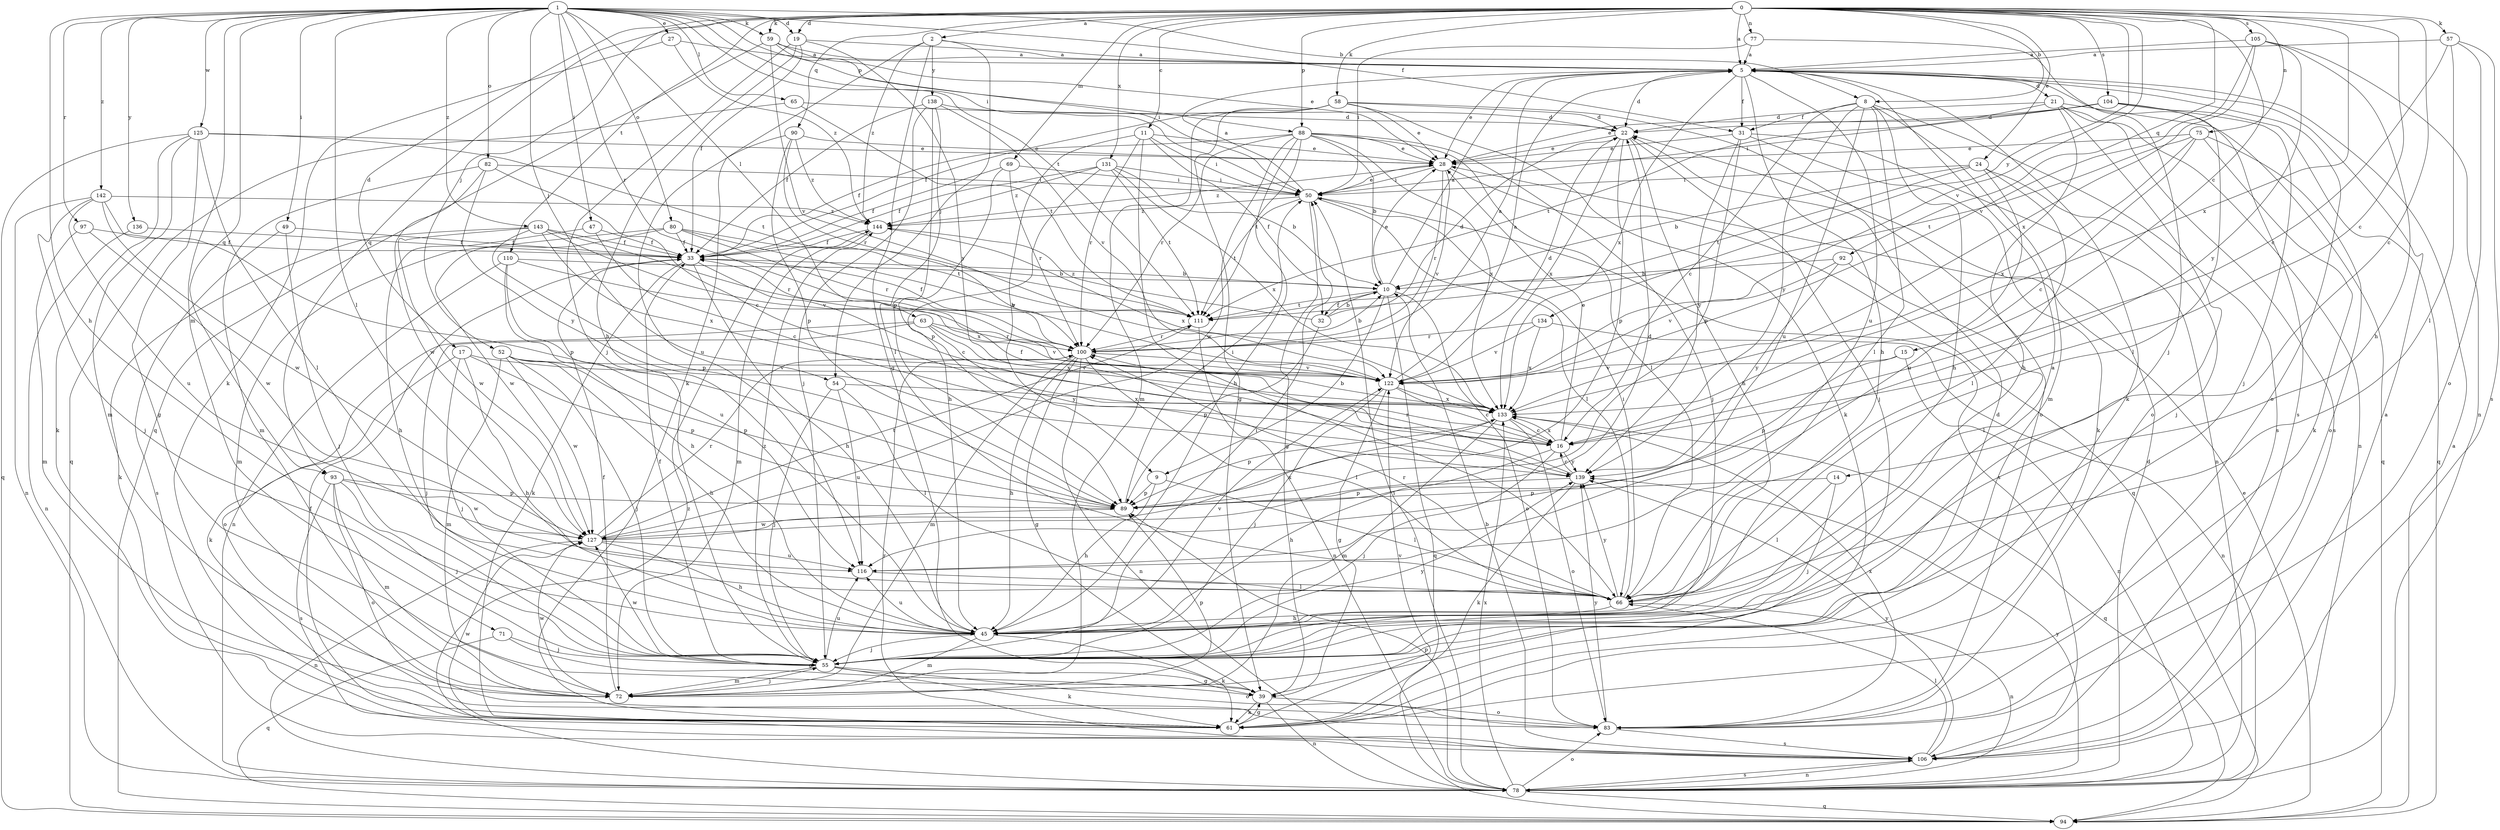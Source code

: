 strict digraph  {
0;
1;
2;
5;
8;
9;
10;
11;
14;
15;
16;
17;
19;
21;
22;
24;
27;
28;
31;
32;
33;
39;
45;
47;
49;
50;
52;
54;
55;
57;
58;
59;
61;
63;
65;
66;
69;
71;
72;
75;
77;
78;
80;
82;
83;
88;
89;
90;
92;
93;
94;
97;
100;
104;
105;
106;
110;
111;
116;
122;
125;
127;
131;
133;
134;
136;
138;
139;
142;
143;
144;
0 -> 2  [label=a];
0 -> 5  [label=a];
0 -> 8  [label=b];
0 -> 11  [label=c];
0 -> 14  [label=c];
0 -> 15  [label=c];
0 -> 16  [label=c];
0 -> 17  [label=d];
0 -> 19  [label=d];
0 -> 24  [label=e];
0 -> 52  [label=j];
0 -> 57  [label=k];
0 -> 58  [label=k];
0 -> 59  [label=k];
0 -> 69  [label=m];
0 -> 75  [label=n];
0 -> 77  [label=n];
0 -> 88  [label=p];
0 -> 90  [label=q];
0 -> 92  [label=q];
0 -> 93  [label=q];
0 -> 104  [label=s];
0 -> 105  [label=s];
0 -> 110  [label=t];
0 -> 122  [label=v];
0 -> 131  [label=x];
0 -> 133  [label=x];
0 -> 134  [label=y];
1 -> 8  [label=b];
1 -> 19  [label=d];
1 -> 27  [label=e];
1 -> 31  [label=f];
1 -> 45  [label=h];
1 -> 47  [label=i];
1 -> 49  [label=i];
1 -> 50  [label=i];
1 -> 54  [label=j];
1 -> 59  [label=k];
1 -> 63  [label=l];
1 -> 65  [label=l];
1 -> 66  [label=l];
1 -> 71  [label=m];
1 -> 80  [label=o];
1 -> 82  [label=o];
1 -> 88  [label=p];
1 -> 93  [label=q];
1 -> 97  [label=r];
1 -> 100  [label=r];
1 -> 111  [label=t];
1 -> 125  [label=w];
1 -> 136  [label=y];
1 -> 142  [label=z];
1 -> 143  [label=z];
2 -> 5  [label=a];
2 -> 39  [label=g];
2 -> 54  [label=j];
2 -> 61  [label=k];
2 -> 138  [label=y];
2 -> 144  [label=z];
5 -> 21  [label=d];
5 -> 22  [label=d];
5 -> 28  [label=e];
5 -> 31  [label=f];
5 -> 45  [label=h];
5 -> 61  [label=k];
5 -> 83  [label=o];
5 -> 106  [label=s];
5 -> 116  [label=u];
5 -> 133  [label=x];
8 -> 16  [label=c];
8 -> 31  [label=f];
8 -> 45  [label=h];
8 -> 66  [label=l];
8 -> 72  [label=m];
8 -> 106  [label=s];
8 -> 116  [label=u];
8 -> 139  [label=y];
9 -> 45  [label=h];
9 -> 66  [label=l];
9 -> 89  [label=p];
10 -> 5  [label=a];
10 -> 9  [label=b];
10 -> 28  [label=e];
10 -> 32  [label=f];
10 -> 83  [label=o];
10 -> 94  [label=q];
10 -> 111  [label=t];
11 -> 9  [label=b];
11 -> 28  [label=e];
11 -> 32  [label=f];
11 -> 50  [label=i];
11 -> 66  [label=l];
11 -> 100  [label=r];
14 -> 55  [label=j];
14 -> 66  [label=l];
14 -> 89  [label=p];
15 -> 78  [label=n];
15 -> 89  [label=p];
15 -> 122  [label=v];
16 -> 28  [label=e];
16 -> 33  [label=f];
16 -> 45  [label=h];
16 -> 55  [label=j];
16 -> 133  [label=x];
16 -> 139  [label=y];
17 -> 45  [label=h];
17 -> 55  [label=j];
17 -> 61  [label=k];
17 -> 89  [label=p];
17 -> 122  [label=v];
19 -> 5  [label=a];
19 -> 33  [label=f];
19 -> 45  [label=h];
19 -> 55  [label=j];
19 -> 139  [label=y];
21 -> 22  [label=d];
21 -> 45  [label=h];
21 -> 78  [label=n];
21 -> 83  [label=o];
21 -> 94  [label=q];
21 -> 106  [label=s];
21 -> 111  [label=t];
22 -> 28  [label=e];
22 -> 45  [label=h];
22 -> 55  [label=j];
22 -> 89  [label=p];
22 -> 133  [label=x];
24 -> 10  [label=b];
24 -> 50  [label=i];
24 -> 55  [label=j];
24 -> 66  [label=l];
24 -> 111  [label=t];
24 -> 116  [label=u];
27 -> 5  [label=a];
27 -> 61  [label=k];
27 -> 144  [label=z];
28 -> 50  [label=i];
28 -> 94  [label=q];
28 -> 100  [label=r];
28 -> 122  [label=v];
28 -> 144  [label=z];
31 -> 28  [label=e];
31 -> 61  [label=k];
31 -> 78  [label=n];
31 -> 89  [label=p];
31 -> 139  [label=y];
32 -> 10  [label=b];
32 -> 22  [label=d];
32 -> 89  [label=p];
32 -> 144  [label=z];
33 -> 10  [label=b];
33 -> 16  [label=c];
33 -> 45  [label=h];
33 -> 61  [label=k];
39 -> 22  [label=d];
39 -> 61  [label=k];
39 -> 78  [label=n];
39 -> 83  [label=o];
45 -> 55  [label=j];
45 -> 61  [label=k];
45 -> 72  [label=m];
45 -> 116  [label=u];
45 -> 122  [label=v];
47 -> 16  [label=c];
47 -> 33  [label=f];
47 -> 45  [label=h];
49 -> 33  [label=f];
49 -> 55  [label=j];
49 -> 106  [label=s];
50 -> 5  [label=a];
50 -> 28  [label=e];
50 -> 39  [label=g];
50 -> 66  [label=l];
50 -> 106  [label=s];
50 -> 111  [label=t];
50 -> 144  [label=z];
52 -> 45  [label=h];
52 -> 55  [label=j];
52 -> 72  [label=m];
52 -> 89  [label=p];
52 -> 122  [label=v];
52 -> 127  [label=w];
54 -> 55  [label=j];
54 -> 66  [label=l];
54 -> 116  [label=u];
54 -> 133  [label=x];
55 -> 5  [label=a];
55 -> 33  [label=f];
55 -> 39  [label=g];
55 -> 50  [label=i];
55 -> 61  [label=k];
55 -> 72  [label=m];
55 -> 83  [label=o];
55 -> 116  [label=u];
55 -> 127  [label=w];
55 -> 139  [label=y];
55 -> 144  [label=z];
57 -> 5  [label=a];
57 -> 16  [label=c];
57 -> 66  [label=l];
57 -> 83  [label=o];
57 -> 106  [label=s];
58 -> 22  [label=d];
58 -> 28  [label=e];
58 -> 33  [label=f];
58 -> 39  [label=g];
58 -> 61  [label=k];
58 -> 72  [label=m];
58 -> 83  [label=o];
59 -> 5  [label=a];
59 -> 28  [label=e];
59 -> 50  [label=i];
59 -> 94  [label=q];
59 -> 122  [label=v];
61 -> 39  [label=g];
61 -> 122  [label=v];
61 -> 127  [label=w];
63 -> 55  [label=j];
63 -> 83  [label=o];
63 -> 100  [label=r];
63 -> 122  [label=v];
63 -> 133  [label=x];
63 -> 139  [label=y];
65 -> 22  [label=d];
65 -> 94  [label=q];
65 -> 111  [label=t];
66 -> 45  [label=h];
66 -> 50  [label=i];
66 -> 78  [label=n];
66 -> 100  [label=r];
66 -> 139  [label=y];
69 -> 33  [label=f];
69 -> 50  [label=i];
69 -> 89  [label=p];
69 -> 100  [label=r];
71 -> 39  [label=g];
71 -> 55  [label=j];
71 -> 94  [label=q];
72 -> 33  [label=f];
72 -> 55  [label=j];
72 -> 89  [label=p];
72 -> 127  [label=w];
75 -> 16  [label=c];
75 -> 28  [label=e];
75 -> 61  [label=k];
75 -> 83  [label=o];
75 -> 111  [label=t];
75 -> 133  [label=x];
77 -> 5  [label=a];
77 -> 50  [label=i];
77 -> 55  [label=j];
78 -> 22  [label=d];
78 -> 50  [label=i];
78 -> 83  [label=o];
78 -> 89  [label=p];
78 -> 94  [label=q];
78 -> 106  [label=s];
78 -> 133  [label=x];
78 -> 139  [label=y];
78 -> 144  [label=z];
80 -> 33  [label=f];
80 -> 72  [label=m];
80 -> 100  [label=r];
80 -> 111  [label=t];
80 -> 122  [label=v];
80 -> 127  [label=w];
82 -> 16  [label=c];
82 -> 50  [label=i];
82 -> 72  [label=m];
82 -> 127  [label=w];
82 -> 139  [label=y];
83 -> 106  [label=s];
83 -> 133  [label=x];
83 -> 139  [label=y];
88 -> 10  [label=b];
88 -> 28  [label=e];
88 -> 33  [label=f];
88 -> 45  [label=h];
88 -> 55  [label=j];
88 -> 66  [label=l];
88 -> 100  [label=r];
88 -> 111  [label=t];
88 -> 127  [label=w];
88 -> 133  [label=x];
89 -> 50  [label=i];
89 -> 127  [label=w];
90 -> 28  [label=e];
90 -> 89  [label=p];
90 -> 100  [label=r];
90 -> 116  [label=u];
90 -> 144  [label=z];
92 -> 10  [label=b];
92 -> 66  [label=l];
92 -> 122  [label=v];
92 -> 139  [label=y];
93 -> 55  [label=j];
93 -> 72  [label=m];
93 -> 83  [label=o];
93 -> 89  [label=p];
93 -> 106  [label=s];
93 -> 127  [label=w];
94 -> 5  [label=a];
94 -> 28  [label=e];
97 -> 33  [label=f];
97 -> 72  [label=m];
97 -> 127  [label=w];
100 -> 5  [label=a];
100 -> 10  [label=b];
100 -> 39  [label=g];
100 -> 45  [label=h];
100 -> 66  [label=l];
100 -> 72  [label=m];
100 -> 78  [label=n];
100 -> 122  [label=v];
104 -> 22  [label=d];
104 -> 28  [label=e];
104 -> 50  [label=i];
104 -> 55  [label=j];
104 -> 66  [label=l];
104 -> 94  [label=q];
105 -> 5  [label=a];
105 -> 45  [label=h];
105 -> 78  [label=n];
105 -> 122  [label=v];
105 -> 133  [label=x];
105 -> 139  [label=y];
106 -> 5  [label=a];
106 -> 10  [label=b];
106 -> 33  [label=f];
106 -> 66  [label=l];
106 -> 78  [label=n];
106 -> 100  [label=r];
106 -> 139  [label=y];
110 -> 10  [label=b];
110 -> 45  [label=h];
110 -> 78  [label=n];
110 -> 116  [label=u];
110 -> 133  [label=x];
111 -> 33  [label=f];
111 -> 78  [label=n];
111 -> 100  [label=r];
116 -> 66  [label=l];
122 -> 5  [label=a];
122 -> 16  [label=c];
122 -> 22  [label=d];
122 -> 39  [label=g];
122 -> 55  [label=j];
122 -> 133  [label=x];
125 -> 28  [label=e];
125 -> 39  [label=g];
125 -> 61  [label=k];
125 -> 66  [label=l];
125 -> 72  [label=m];
125 -> 94  [label=q];
125 -> 111  [label=t];
127 -> 22  [label=d];
127 -> 45  [label=h];
127 -> 78  [label=n];
127 -> 100  [label=r];
127 -> 111  [label=t];
127 -> 116  [label=u];
127 -> 133  [label=x];
131 -> 10  [label=b];
131 -> 33  [label=f];
131 -> 45  [label=h];
131 -> 50  [label=i];
131 -> 111  [label=t];
131 -> 133  [label=x];
131 -> 144  [label=z];
133 -> 16  [label=c];
133 -> 72  [label=m];
133 -> 83  [label=o];
133 -> 89  [label=p];
133 -> 94  [label=q];
134 -> 78  [label=n];
134 -> 100  [label=r];
134 -> 122  [label=v];
134 -> 133  [label=x];
136 -> 33  [label=f];
136 -> 78  [label=n];
138 -> 22  [label=d];
138 -> 33  [label=f];
138 -> 55  [label=j];
138 -> 66  [label=l];
138 -> 89  [label=p];
138 -> 122  [label=v];
139 -> 16  [label=c];
139 -> 61  [label=k];
139 -> 89  [label=p];
139 -> 100  [label=r];
142 -> 55  [label=j];
142 -> 78  [label=n];
142 -> 89  [label=p];
142 -> 116  [label=u];
142 -> 127  [label=w];
142 -> 144  [label=z];
143 -> 33  [label=f];
143 -> 61  [label=k];
143 -> 89  [label=p];
143 -> 100  [label=r];
143 -> 122  [label=v];
143 -> 127  [label=w];
143 -> 133  [label=x];
144 -> 33  [label=f];
144 -> 72  [label=m];
144 -> 133  [label=x];
}
